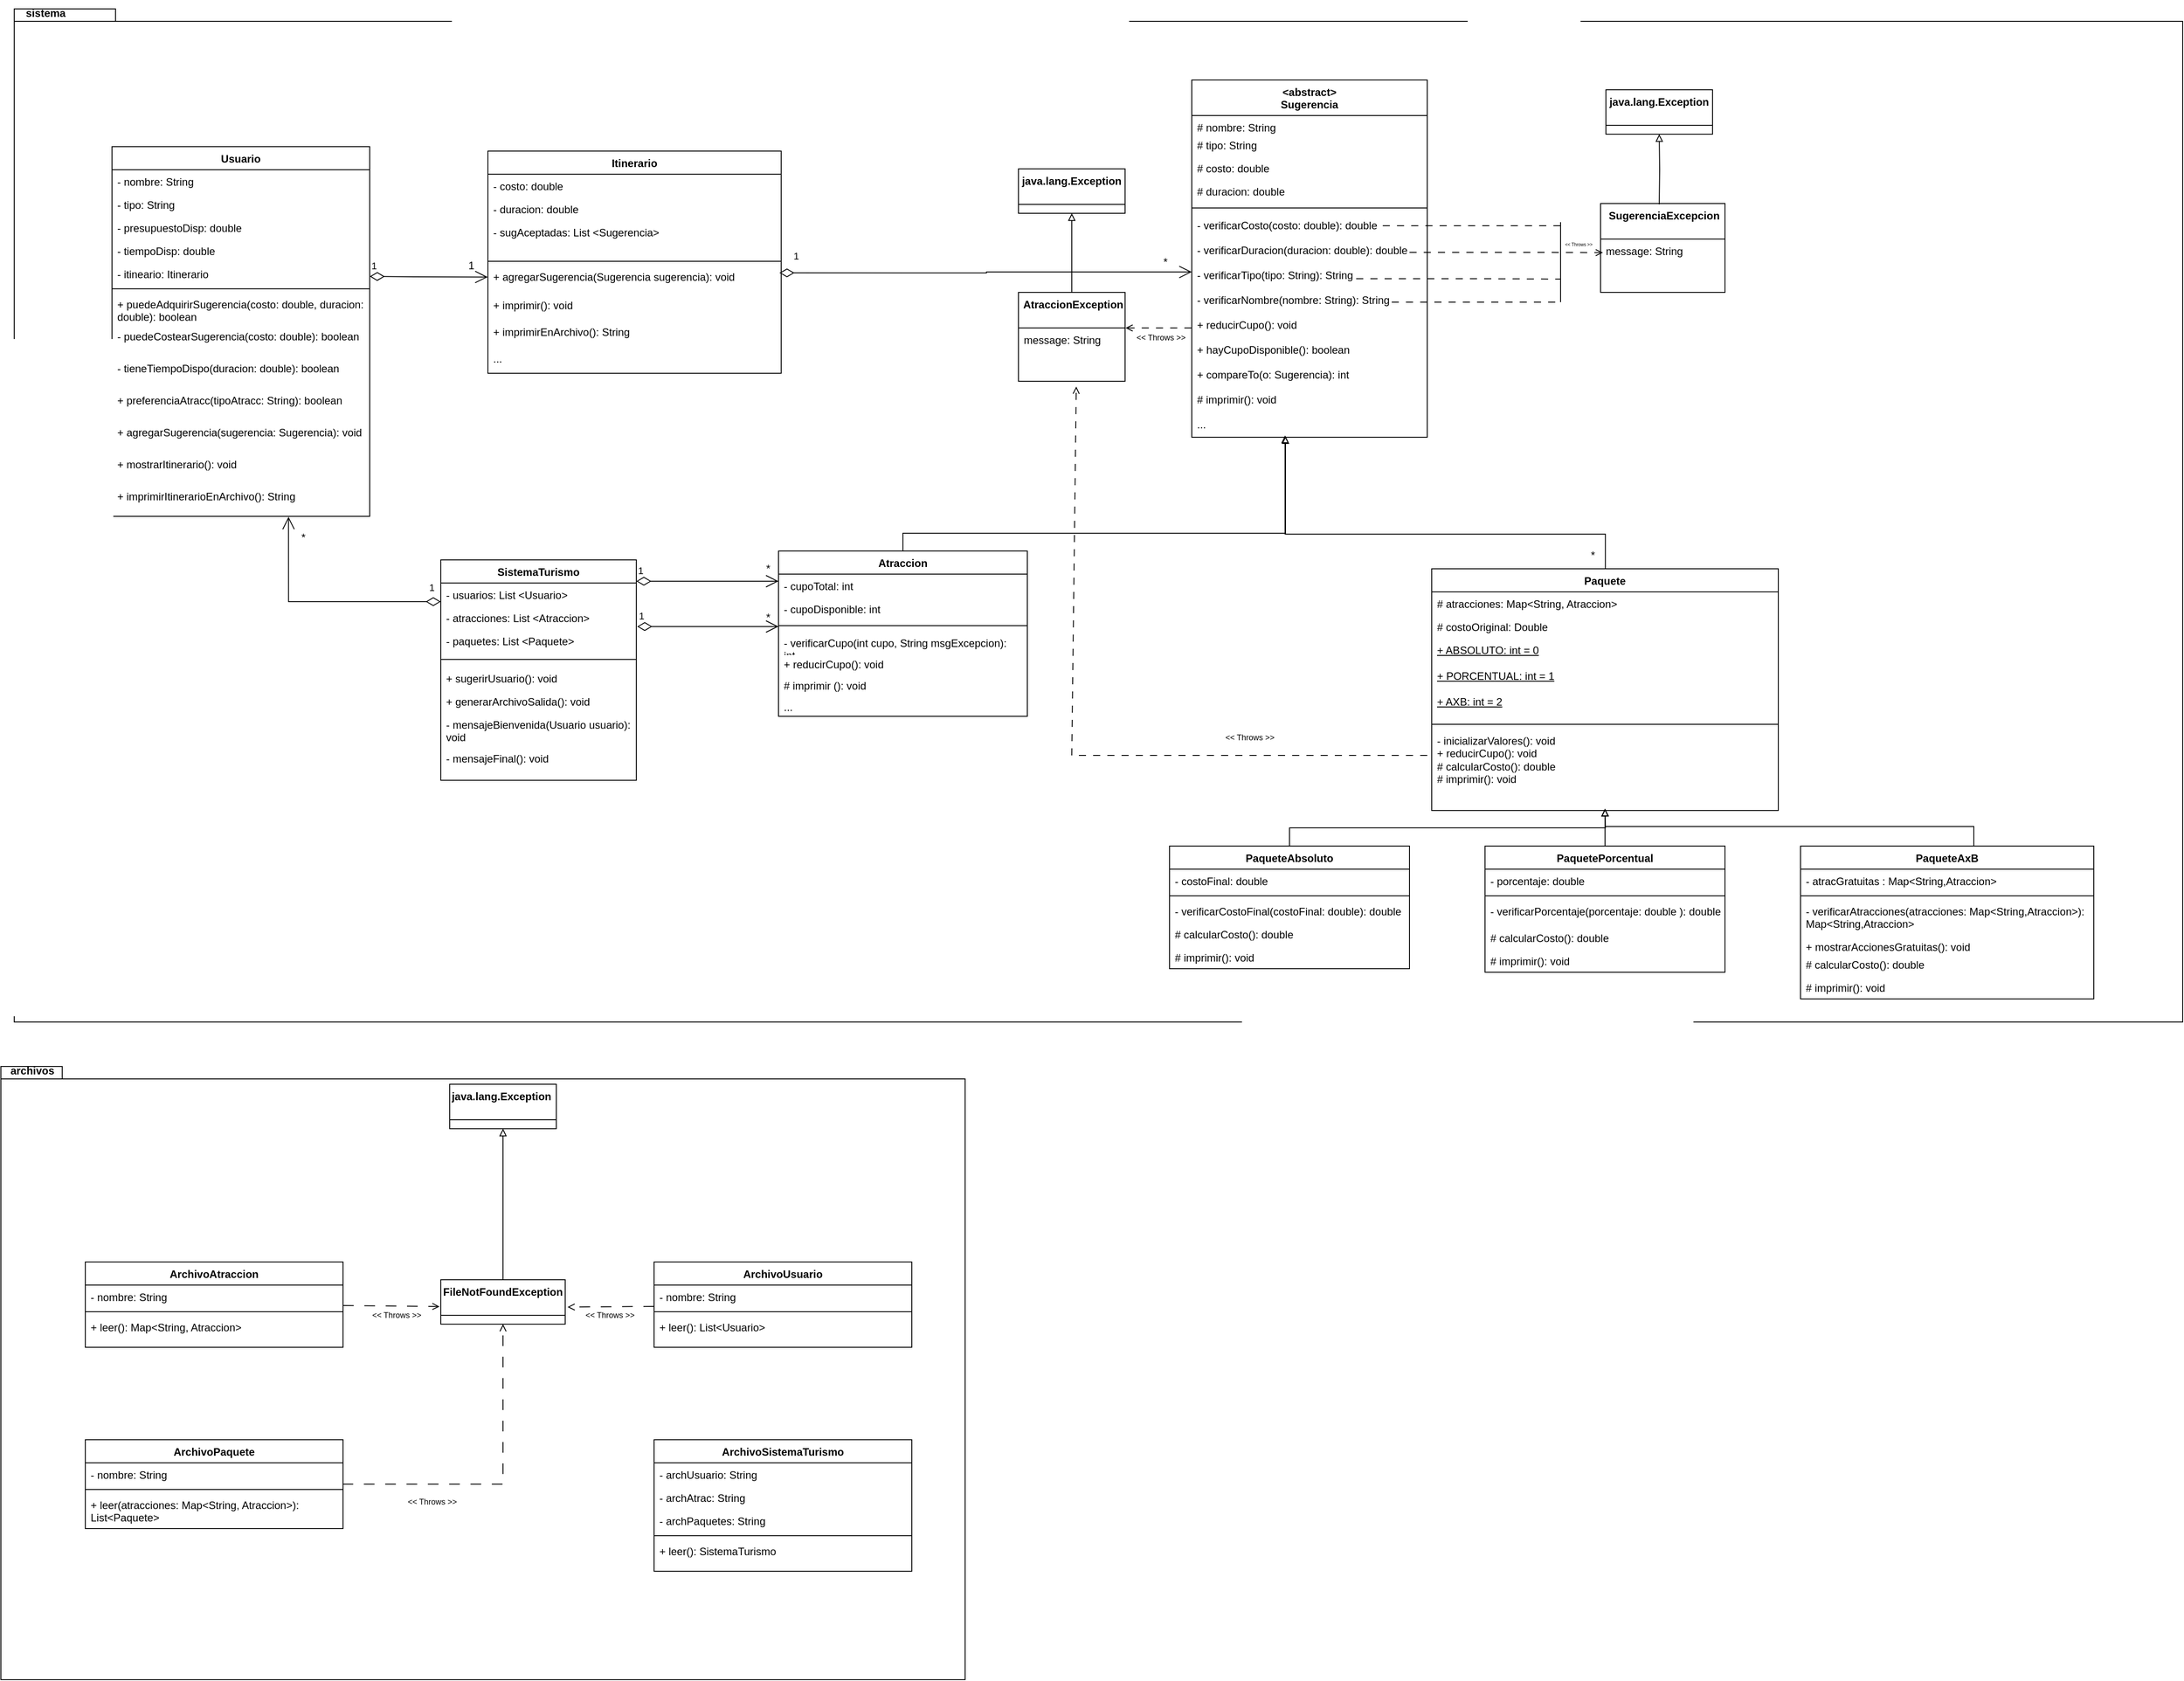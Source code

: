 <mxfile version="21.3.8" type="device">
  <diagram name="Página-1" id="zfhsK-t_AqIhORZ7-OIf">
    <mxGraphModel dx="2047" dy="2200" grid="1" gridSize="10" guides="1" tooltips="1" connect="1" arrows="1" fold="1" page="1" pageScale="1" pageWidth="827" pageHeight="1169" math="0" shadow="0">
      <root>
        <mxCell id="0" />
        <mxCell id="1" parent="0" />
        <mxCell id="rkkIT5SI69sFuCTqhvpq-124" value="" style="shape=folder;fontStyle=1;spacingTop=10;tabWidth=40;tabHeight=14;tabPosition=left;html=1;whiteSpace=wrap;" vertex="1" parent="1">
          <mxGeometry x="-800" y="-340" width="2440" height="1140" as="geometry" />
        </mxCell>
        <mxCell id="wiUr7QaK6GoX3xYaMNJQ-2" value="&amp;lt;abstract&amp;gt;&lt;br&gt;Sugerencia" style="swimlane;fontStyle=1;align=center;verticalAlign=top;childLayout=stackLayout;horizontal=1;startSize=40;horizontalStack=0;resizeParent=1;resizeParentMax=0;resizeLast=0;collapsible=1;marginBottom=0;whiteSpace=wrap;html=1;" parent="1" vertex="1">
          <mxGeometry x="525" y="-260" width="265" height="402" as="geometry" />
        </mxCell>
        <mxCell id="wiUr7QaK6GoX3xYaMNJQ-3" value="# nombre: String" style="text;strokeColor=none;fillColor=none;align=left;verticalAlign=top;spacingLeft=4;spacingRight=4;overflow=hidden;rotatable=0;points=[[0,0.5],[1,0.5]];portConstraint=eastwest;whiteSpace=wrap;html=1;" parent="wiUr7QaK6GoX3xYaMNJQ-2" vertex="1">
          <mxGeometry y="40" width="265" height="20" as="geometry" />
        </mxCell>
        <mxCell id="wiUr7QaK6GoX3xYaMNJQ-6" value="# tipo: String" style="text;strokeColor=none;fillColor=none;align=left;verticalAlign=top;spacingLeft=4;spacingRight=4;overflow=hidden;rotatable=0;points=[[0,0.5],[1,0.5]];portConstraint=eastwest;whiteSpace=wrap;html=1;" parent="wiUr7QaK6GoX3xYaMNJQ-2" vertex="1">
          <mxGeometry y="60" width="265" height="26" as="geometry" />
        </mxCell>
        <mxCell id="wiUr7QaK6GoX3xYaMNJQ-56" value="# costo: double" style="text;strokeColor=none;fillColor=none;align=left;verticalAlign=top;spacingLeft=4;spacingRight=4;overflow=hidden;rotatable=0;points=[[0,0.5],[1,0.5]];portConstraint=eastwest;whiteSpace=wrap;html=1;" parent="wiUr7QaK6GoX3xYaMNJQ-2" vertex="1">
          <mxGeometry y="86" width="265" height="26" as="geometry" />
        </mxCell>
        <mxCell id="rkkIT5SI69sFuCTqhvpq-83" value="# duracion: double" style="text;strokeColor=none;fillColor=none;align=left;verticalAlign=top;spacingLeft=4;spacingRight=4;overflow=hidden;rotatable=0;points=[[0,0.5],[1,0.5]];portConstraint=eastwest;whiteSpace=wrap;html=1;" vertex="1" parent="wiUr7QaK6GoX3xYaMNJQ-2">
          <mxGeometry y="112" width="265" height="26" as="geometry" />
        </mxCell>
        <mxCell id="wiUr7QaK6GoX3xYaMNJQ-4" value="" style="line;strokeWidth=1;fillColor=none;align=left;verticalAlign=middle;spacingTop=-1;spacingLeft=3;spacingRight=3;rotatable=0;labelPosition=right;points=[];portConstraint=eastwest;strokeColor=inherit;" parent="wiUr7QaK6GoX3xYaMNJQ-2" vertex="1">
          <mxGeometry y="138" width="265" height="12" as="geometry" />
        </mxCell>
        <mxCell id="wiUr7QaK6GoX3xYaMNJQ-5" value="- verificarCosto(costo: double): double" style="text;strokeColor=none;fillColor=none;align=left;verticalAlign=top;spacingLeft=4;spacingRight=4;overflow=hidden;rotatable=0;points=[[0,0.5],[1,0.5]];portConstraint=eastwest;whiteSpace=wrap;html=1;" parent="wiUr7QaK6GoX3xYaMNJQ-2" vertex="1">
          <mxGeometry y="150" width="265" height="28" as="geometry" />
        </mxCell>
        <mxCell id="rkkIT5SI69sFuCTqhvpq-84" value="- verificarDuracion(duracion: double): double" style="text;strokeColor=none;fillColor=none;align=left;verticalAlign=top;spacingLeft=4;spacingRight=4;overflow=hidden;rotatable=0;points=[[0,0.5],[1,0.5]];portConstraint=eastwest;whiteSpace=wrap;html=1;" vertex="1" parent="wiUr7QaK6GoX3xYaMNJQ-2">
          <mxGeometry y="178" width="265" height="28" as="geometry" />
        </mxCell>
        <mxCell id="rkkIT5SI69sFuCTqhvpq-86" value="- verificarTipo(tipo: String): String" style="text;strokeColor=none;fillColor=none;align=left;verticalAlign=top;spacingLeft=4;spacingRight=4;overflow=hidden;rotatable=0;points=[[0,0.5],[1,0.5]];portConstraint=eastwest;whiteSpace=wrap;html=1;" vertex="1" parent="wiUr7QaK6GoX3xYaMNJQ-2">
          <mxGeometry y="206" width="265" height="28" as="geometry" />
        </mxCell>
        <mxCell id="rkkIT5SI69sFuCTqhvpq-87" value="- verificarNombre(nombre: String): String" style="text;strokeColor=none;fillColor=none;align=left;verticalAlign=top;spacingLeft=4;spacingRight=4;overflow=hidden;rotatable=0;points=[[0,0.5],[1,0.5]];portConstraint=eastwest;whiteSpace=wrap;html=1;" vertex="1" parent="wiUr7QaK6GoX3xYaMNJQ-2">
          <mxGeometry y="234" width="265" height="28" as="geometry" />
        </mxCell>
        <mxCell id="rkkIT5SI69sFuCTqhvpq-88" value="+ reducirCupo(): void" style="text;strokeColor=none;fillColor=none;align=left;verticalAlign=top;spacingLeft=4;spacingRight=4;overflow=hidden;rotatable=0;points=[[0,0.5],[1,0.5]];portConstraint=eastwest;whiteSpace=wrap;html=1;" vertex="1" parent="wiUr7QaK6GoX3xYaMNJQ-2">
          <mxGeometry y="262" width="265" height="28" as="geometry" />
        </mxCell>
        <mxCell id="rkkIT5SI69sFuCTqhvpq-89" value="+ hayCupoDisponible(): boolean" style="text;strokeColor=none;fillColor=none;align=left;verticalAlign=top;spacingLeft=4;spacingRight=4;overflow=hidden;rotatable=0;points=[[0,0.5],[1,0.5]];portConstraint=eastwest;whiteSpace=wrap;html=1;" vertex="1" parent="wiUr7QaK6GoX3xYaMNJQ-2">
          <mxGeometry y="290" width="265" height="28" as="geometry" />
        </mxCell>
        <mxCell id="rkkIT5SI69sFuCTqhvpq-90" value="+ compareTo(o: Sugerencia): int" style="text;strokeColor=none;fillColor=none;align=left;verticalAlign=top;spacingLeft=4;spacingRight=4;overflow=hidden;rotatable=0;points=[[0,0.5],[1,0.5]];portConstraint=eastwest;whiteSpace=wrap;html=1;" vertex="1" parent="wiUr7QaK6GoX3xYaMNJQ-2">
          <mxGeometry y="318" width="265" height="28" as="geometry" />
        </mxCell>
        <mxCell id="rkkIT5SI69sFuCTqhvpq-91" value="# imprimir(): void" style="text;strokeColor=none;fillColor=none;align=left;verticalAlign=top;spacingLeft=4;spacingRight=4;overflow=hidden;rotatable=0;points=[[0,0.5],[1,0.5]];portConstraint=eastwest;whiteSpace=wrap;html=1;" vertex="1" parent="wiUr7QaK6GoX3xYaMNJQ-2">
          <mxGeometry y="346" width="265" height="28" as="geometry" />
        </mxCell>
        <mxCell id="wiUr7QaK6GoX3xYaMNJQ-31" style="edgeStyle=orthogonalEdgeStyle;rounded=0;orthogonalLoop=1;jettySize=auto;html=1;exitX=0.501;exitY=0.008;exitDx=0;exitDy=0;endArrow=block;endFill=0;exitPerimeter=0;" parent="wiUr7QaK6GoX3xYaMNJQ-2" edge="1" source="rkkIT5SI69sFuCTqhvpq-43">
          <mxGeometry relative="1" as="geometry">
            <mxPoint x="465" y="530" as="sourcePoint" />
            <mxPoint x="105" y="400" as="targetPoint" />
            <Array as="points">
              <mxPoint x="465" y="511" />
              <mxPoint x="105" y="511" />
            </Array>
          </mxGeometry>
        </mxCell>
        <mxCell id="rkkIT5SI69sFuCTqhvpq-92" value="..." style="text;strokeColor=none;fillColor=none;align=left;verticalAlign=top;spacingLeft=4;spacingRight=4;overflow=hidden;rotatable=0;points=[[0,0.5],[1,0.5]];portConstraint=eastwest;whiteSpace=wrap;html=1;" vertex="1" parent="wiUr7QaK6GoX3xYaMNJQ-2">
          <mxGeometry y="374" width="265" height="28" as="geometry" />
        </mxCell>
        <mxCell id="wiUr7QaK6GoX3xYaMNJQ-28" style="edgeStyle=orthogonalEdgeStyle;rounded=0;orthogonalLoop=1;jettySize=auto;html=1;exitX=0.437;exitY=0.008;exitDx=0;exitDy=0;exitPerimeter=0;endArrow=block;endFill=0;entryX=0.398;entryY=0.96;entryDx=0;entryDy=0;entryPerimeter=0;" parent="1" source="rkkIT5SI69sFuCTqhvpq-2" target="rkkIT5SI69sFuCTqhvpq-92" edge="1">
          <mxGeometry relative="1" as="geometry">
            <Array as="points">
              <mxPoint x="200" y="272" />
              <mxPoint x="200" y="250" />
              <mxPoint x="630" y="250" />
            </Array>
            <mxPoint x="180" y="320" as="sourcePoint" />
            <mxPoint x="631" y="120" as="targetPoint" />
          </mxGeometry>
        </mxCell>
        <mxCell id="wiUr7QaK6GoX3xYaMNJQ-47" style="edgeStyle=orthogonalEdgeStyle;rounded=0;orthogonalLoop=1;jettySize=auto;html=1;exitX=0.5;exitY=0;exitDx=0;exitDy=0;entryX=0.5;entryY=1;entryDx=0;entryDy=0;endArrow=block;endFill=0;" parent="1" source="wiUr7QaK6GoX3xYaMNJQ-33" edge="1">
          <mxGeometry relative="1" as="geometry">
            <mxPoint x="990" y="560.0" as="targetPoint" />
          </mxGeometry>
        </mxCell>
        <mxCell id="wiUr7QaK6GoX3xYaMNJQ-33" value="PaqueteAbsoluto" style="swimlane;fontStyle=1;align=center;verticalAlign=top;childLayout=stackLayout;horizontal=1;startSize=26;horizontalStack=0;resizeParent=1;resizeParentMax=0;resizeLast=0;collapsible=1;marginBottom=0;whiteSpace=wrap;html=1;" parent="1" vertex="1">
          <mxGeometry x="500" y="602" width="270" height="138" as="geometry" />
        </mxCell>
        <mxCell id="wiUr7QaK6GoX3xYaMNJQ-35" value="- costoFinal: double" style="text;strokeColor=none;fillColor=none;align=left;verticalAlign=top;spacingLeft=4;spacingRight=4;overflow=hidden;rotatable=0;points=[[0,0.5],[1,0.5]];portConstraint=eastwest;whiteSpace=wrap;html=1;" parent="wiUr7QaK6GoX3xYaMNJQ-33" vertex="1">
          <mxGeometry y="26" width="270" height="26" as="geometry" />
        </mxCell>
        <mxCell id="wiUr7QaK6GoX3xYaMNJQ-36" value="" style="line;strokeWidth=1;fillColor=none;align=left;verticalAlign=middle;spacingTop=-1;spacingLeft=3;spacingRight=3;rotatable=0;labelPosition=right;points=[];portConstraint=eastwest;strokeColor=inherit;" parent="wiUr7QaK6GoX3xYaMNJQ-33" vertex="1">
          <mxGeometry y="52" width="270" height="8" as="geometry" />
        </mxCell>
        <mxCell id="wiUr7QaK6GoX3xYaMNJQ-48" value="- verificarCostoFinal(costoFinal: double): double" style="text;strokeColor=none;fillColor=none;align=left;verticalAlign=top;spacingLeft=4;spacingRight=4;overflow=hidden;rotatable=0;points=[[0,0.5],[1,0.5]];portConstraint=eastwest;whiteSpace=wrap;html=1;" parent="wiUr7QaK6GoX3xYaMNJQ-33" vertex="1">
          <mxGeometry y="60" width="270" height="26" as="geometry" />
        </mxCell>
        <mxCell id="rkkIT5SI69sFuCTqhvpq-55" value="# calcularCosto(): double" style="text;strokeColor=none;fillColor=none;align=left;verticalAlign=top;spacingLeft=4;spacingRight=4;overflow=hidden;rotatable=0;points=[[0,0.5],[1,0.5]];portConstraint=eastwest;whiteSpace=wrap;html=1;" vertex="1" parent="wiUr7QaK6GoX3xYaMNJQ-33">
          <mxGeometry y="86" width="270" height="26" as="geometry" />
        </mxCell>
        <mxCell id="rkkIT5SI69sFuCTqhvpq-56" value="# imprimir(): void" style="text;strokeColor=none;fillColor=none;align=left;verticalAlign=top;spacingLeft=4;spacingRight=4;overflow=hidden;rotatable=0;points=[[0,0.5],[1,0.5]];portConstraint=eastwest;whiteSpace=wrap;html=1;" vertex="1" parent="wiUr7QaK6GoX3xYaMNJQ-33">
          <mxGeometry y="112" width="270" height="26" as="geometry" />
        </mxCell>
        <mxCell id="wiUr7QaK6GoX3xYaMNJQ-45" style="edgeStyle=orthogonalEdgeStyle;rounded=0;orthogonalLoop=1;jettySize=auto;html=1;exitX=0.5;exitY=0;exitDx=0;exitDy=0;entryX=0.5;entryY=1;entryDx=0;entryDy=0;endArrow=block;endFill=0;" parent="1" edge="1">
          <mxGeometry relative="1" as="geometry">
            <mxPoint x="990" y="602" as="sourcePoint" />
            <mxPoint x="990" y="560.0" as="targetPoint" />
          </mxGeometry>
        </mxCell>
        <mxCell id="wiUr7QaK6GoX3xYaMNJQ-46" style="edgeStyle=orthogonalEdgeStyle;rounded=0;orthogonalLoop=1;jettySize=auto;html=1;endArrow=block;endFill=0;exitX=0.597;exitY=0.003;exitDx=0;exitDy=0;exitPerimeter=0;" parent="1" source="rkkIT5SI69sFuCTqhvpq-63" edge="1">
          <mxGeometry relative="1" as="geometry">
            <mxPoint x="1530" y="610" as="sourcePoint" />
            <mxPoint x="990" y="560" as="targetPoint" />
            <Array as="points">
              <mxPoint x="1406" y="603" />
              <mxPoint x="1406" y="610" />
              <mxPoint x="1405" y="610" />
              <mxPoint x="1405" y="580" />
              <mxPoint x="990" y="580" />
            </Array>
          </mxGeometry>
        </mxCell>
        <mxCell id="wiUr7QaK6GoX3xYaMNJQ-60" value="SistemaTurismo" style="swimlane;fontStyle=1;align=center;verticalAlign=top;childLayout=stackLayout;horizontal=1;startSize=26;horizontalStack=0;resizeParent=1;resizeParentMax=0;resizeLast=0;collapsible=1;marginBottom=0;whiteSpace=wrap;html=1;" parent="1" vertex="1">
          <mxGeometry x="-320" y="280" width="220" height="248" as="geometry" />
        </mxCell>
        <mxCell id="rkkIT5SI69sFuCTqhvpq-119" value="- usuarios: List &amp;lt;Usuario&amp;gt;" style="text;strokeColor=none;fillColor=none;align=left;verticalAlign=top;spacingLeft=4;spacingRight=4;overflow=hidden;rotatable=0;points=[[0,0.5],[1,0.5]];portConstraint=eastwest;whiteSpace=wrap;html=1;" vertex="1" parent="wiUr7QaK6GoX3xYaMNJQ-60">
          <mxGeometry y="26" width="220" height="26" as="geometry" />
        </mxCell>
        <mxCell id="rkkIT5SI69sFuCTqhvpq-121" value="- atracciones: List &amp;lt;Atraccion&amp;gt;" style="text;strokeColor=none;fillColor=none;align=left;verticalAlign=top;spacingLeft=4;spacingRight=4;overflow=hidden;rotatable=0;points=[[0,0.5],[1,0.5]];portConstraint=eastwest;whiteSpace=wrap;html=1;" vertex="1" parent="wiUr7QaK6GoX3xYaMNJQ-60">
          <mxGeometry y="52" width="220" height="26" as="geometry" />
        </mxCell>
        <mxCell id="rkkIT5SI69sFuCTqhvpq-122" value="- paquetes: List &amp;lt;Paquete&amp;gt;" style="text;strokeColor=none;fillColor=none;align=left;verticalAlign=top;spacingLeft=4;spacingRight=4;overflow=hidden;rotatable=0;points=[[0,0.5],[1,0.5]];portConstraint=eastwest;whiteSpace=wrap;html=1;" vertex="1" parent="wiUr7QaK6GoX3xYaMNJQ-60">
          <mxGeometry y="78" width="220" height="26" as="geometry" />
        </mxCell>
        <mxCell id="wiUr7QaK6GoX3xYaMNJQ-63" value="" style="line;strokeWidth=1;fillColor=none;align=left;verticalAlign=middle;spacingTop=-1;spacingLeft=3;spacingRight=3;rotatable=0;labelPosition=right;points=[];portConstraint=eastwest;strokeColor=inherit;" parent="wiUr7QaK6GoX3xYaMNJQ-60" vertex="1">
          <mxGeometry y="104" width="220" height="16" as="geometry" />
        </mxCell>
        <mxCell id="rkkIT5SI69sFuCTqhvpq-120" value="+ sugerirUsuario(): void" style="text;strokeColor=none;fillColor=none;align=left;verticalAlign=top;spacingLeft=4;spacingRight=4;overflow=hidden;rotatable=0;points=[[0,0.5],[1,0.5]];portConstraint=eastwest;whiteSpace=wrap;html=1;" vertex="1" parent="wiUr7QaK6GoX3xYaMNJQ-60">
          <mxGeometry y="120" width="220" height="26" as="geometry" />
        </mxCell>
        <mxCell id="wiUr7QaK6GoX3xYaMNJQ-64" value="+ generarArchivoSalida(): void" style="text;strokeColor=none;fillColor=none;align=left;verticalAlign=top;spacingLeft=4;spacingRight=4;overflow=hidden;rotatable=0;points=[[0,0.5],[1,0.5]];portConstraint=eastwest;whiteSpace=wrap;html=1;" parent="wiUr7QaK6GoX3xYaMNJQ-60" vertex="1">
          <mxGeometry y="146" width="220" height="26" as="geometry" />
        </mxCell>
        <mxCell id="wiUr7QaK6GoX3xYaMNJQ-65" value="- mensajeBienvenida(Usuario usuario): void" style="text;strokeColor=none;fillColor=none;align=left;verticalAlign=top;spacingLeft=4;spacingRight=4;overflow=hidden;rotatable=0;points=[[0,0.5],[1,0.5]];portConstraint=eastwest;whiteSpace=wrap;html=1;" parent="wiUr7QaK6GoX3xYaMNJQ-60" vertex="1">
          <mxGeometry y="172" width="220" height="38" as="geometry" />
        </mxCell>
        <mxCell id="rkkIT5SI69sFuCTqhvpq-123" value="- mensajeFinal(): void" style="text;strokeColor=none;fillColor=none;align=left;verticalAlign=top;spacingLeft=4;spacingRight=4;overflow=hidden;rotatable=0;points=[[0,0.5],[1,0.5]];portConstraint=eastwest;whiteSpace=wrap;html=1;" vertex="1" parent="wiUr7QaK6GoX3xYaMNJQ-60">
          <mxGeometry y="210" width="220" height="38" as="geometry" />
        </mxCell>
        <mxCell id="wiUr7QaK6GoX3xYaMNJQ-66" value="1" style="endArrow=open;html=1;endSize=12;startArrow=diamondThin;startSize=14;startFill=0;edgeStyle=orthogonalEdgeStyle;align=left;verticalAlign=bottom;rounded=0;" parent="1" edge="1">
          <mxGeometry x="-1" y="3" relative="1" as="geometry">
            <mxPoint x="-100" y="304" as="sourcePoint" />
            <mxPoint x="60" y="304" as="targetPoint" />
          </mxGeometry>
        </mxCell>
        <mxCell id="wiUr7QaK6GoX3xYaMNJQ-68" value="*" style="text;html=1;align=center;verticalAlign=middle;resizable=0;points=[];autosize=1;strokeColor=none;fillColor=none;" parent="1" vertex="1">
          <mxGeometry x="33" y="275" width="30" height="30" as="geometry" />
        </mxCell>
        <mxCell id="wiUr7QaK6GoX3xYaMNJQ-70" value="1" style="endArrow=open;html=1;endSize=12;startArrow=diamondThin;startSize=14;startFill=0;edgeStyle=orthogonalEdgeStyle;align=left;verticalAlign=bottom;rounded=0;" parent="1" edge="1">
          <mxGeometry x="-1" y="3" relative="1" as="geometry">
            <mxPoint x="-99" y="355" as="sourcePoint" />
            <mxPoint x="60" y="355" as="targetPoint" />
            <Array as="points" />
          </mxGeometry>
        </mxCell>
        <mxCell id="wiUr7QaK6GoX3xYaMNJQ-71" value="*" style="text;html=1;align=center;verticalAlign=middle;resizable=0;points=[];autosize=1;strokeColor=none;fillColor=none;" parent="1" vertex="1">
          <mxGeometry x="961" y="260" width="30" height="30" as="geometry" />
        </mxCell>
        <mxCell id="wiUr7QaK6GoX3xYaMNJQ-73" value="Usuario" style="swimlane;fontStyle=1;align=center;verticalAlign=top;childLayout=stackLayout;horizontal=1;startSize=26;horizontalStack=0;resizeParent=1;resizeParentMax=0;resizeLast=0;collapsible=1;marginBottom=0;whiteSpace=wrap;html=1;" parent="1" vertex="1">
          <mxGeometry x="-690" y="-185" width="290" height="416" as="geometry" />
        </mxCell>
        <mxCell id="wiUr7QaK6GoX3xYaMNJQ-74" value="- nombre: String" style="text;strokeColor=none;fillColor=none;align=left;verticalAlign=top;spacingLeft=4;spacingRight=4;overflow=hidden;rotatable=0;points=[[0,0.5],[1,0.5]];portConstraint=eastwest;whiteSpace=wrap;html=1;" parent="wiUr7QaK6GoX3xYaMNJQ-73" vertex="1">
          <mxGeometry y="26" width="290" height="26" as="geometry" />
        </mxCell>
        <mxCell id="wiUr7QaK6GoX3xYaMNJQ-75" value="- tipo: String" style="text;strokeColor=none;fillColor=none;align=left;verticalAlign=top;spacingLeft=4;spacingRight=4;overflow=hidden;rotatable=0;points=[[0,0.5],[1,0.5]];portConstraint=eastwest;whiteSpace=wrap;html=1;" parent="wiUr7QaK6GoX3xYaMNJQ-73" vertex="1">
          <mxGeometry y="52" width="290" height="26" as="geometry" />
        </mxCell>
        <mxCell id="wiUr7QaK6GoX3xYaMNJQ-76" value="- presupuestoDisp: double" style="text;strokeColor=none;fillColor=none;align=left;verticalAlign=top;spacingLeft=4;spacingRight=4;overflow=hidden;rotatable=0;points=[[0,0.5],[1,0.5]];portConstraint=eastwest;whiteSpace=wrap;html=1;" parent="wiUr7QaK6GoX3xYaMNJQ-73" vertex="1">
          <mxGeometry y="78" width="290" height="26" as="geometry" />
        </mxCell>
        <mxCell id="wiUr7QaK6GoX3xYaMNJQ-77" value="- tiempoDisp: double" style="text;strokeColor=none;fillColor=none;align=left;verticalAlign=top;spacingLeft=4;spacingRight=4;overflow=hidden;rotatable=0;points=[[0,0.5],[1,0.5]];portConstraint=eastwest;whiteSpace=wrap;html=1;" parent="wiUr7QaK6GoX3xYaMNJQ-73" vertex="1">
          <mxGeometry y="104" width="290" height="26" as="geometry" />
        </mxCell>
        <mxCell id="rkkIT5SI69sFuCTqhvpq-110" value="- itineario: Itinerario" style="text;strokeColor=none;fillColor=none;align=left;verticalAlign=top;spacingLeft=4;spacingRight=4;overflow=hidden;rotatable=0;points=[[0,0.5],[1,0.5]];portConstraint=eastwest;whiteSpace=wrap;html=1;" vertex="1" parent="wiUr7QaK6GoX3xYaMNJQ-73">
          <mxGeometry y="130" width="290" height="26" as="geometry" />
        </mxCell>
        <mxCell id="wiUr7QaK6GoX3xYaMNJQ-78" value="" style="line;strokeWidth=1;fillColor=none;align=left;verticalAlign=middle;spacingTop=-1;spacingLeft=3;spacingRight=3;rotatable=0;labelPosition=right;points=[];portConstraint=eastwest;strokeColor=inherit;" parent="wiUr7QaK6GoX3xYaMNJQ-73" vertex="1">
          <mxGeometry y="156" width="290" height="8" as="geometry" />
        </mxCell>
        <mxCell id="wiUr7QaK6GoX3xYaMNJQ-79" value="+ puedeAdquirirSugerencia(costo: double, duracion: double): boolean" style="text;strokeColor=none;fillColor=none;align=left;verticalAlign=top;spacingLeft=4;spacingRight=4;overflow=hidden;rotatable=0;points=[[0,0.5],[1,0.5]];portConstraint=eastwest;whiteSpace=wrap;html=1;" parent="wiUr7QaK6GoX3xYaMNJQ-73" vertex="1">
          <mxGeometry y="164" width="290" height="36" as="geometry" />
        </mxCell>
        <mxCell id="rkkIT5SI69sFuCTqhvpq-111" value="- puedeCostearSugerencia(costo: double): boolean" style="text;strokeColor=none;fillColor=none;align=left;verticalAlign=top;spacingLeft=4;spacingRight=4;overflow=hidden;rotatable=0;points=[[0,0.5],[1,0.5]];portConstraint=eastwest;whiteSpace=wrap;html=1;" vertex="1" parent="wiUr7QaK6GoX3xYaMNJQ-73">
          <mxGeometry y="200" width="290" height="36" as="geometry" />
        </mxCell>
        <mxCell id="rkkIT5SI69sFuCTqhvpq-112" value="- tieneTiempoDispo(duracion: double): boolean" style="text;strokeColor=none;fillColor=none;align=left;verticalAlign=top;spacingLeft=4;spacingRight=4;overflow=hidden;rotatable=0;points=[[0,0.5],[1,0.5]];portConstraint=eastwest;whiteSpace=wrap;html=1;" vertex="1" parent="wiUr7QaK6GoX3xYaMNJQ-73">
          <mxGeometry y="236" width="290" height="36" as="geometry" />
        </mxCell>
        <mxCell id="rkkIT5SI69sFuCTqhvpq-113" value="+ preferenciaAtracc(tipoAtracc: String): boolean" style="text;strokeColor=none;fillColor=none;align=left;verticalAlign=top;spacingLeft=4;spacingRight=4;overflow=hidden;rotatable=0;points=[[0,0.5],[1,0.5]];portConstraint=eastwest;whiteSpace=wrap;html=1;" vertex="1" parent="wiUr7QaK6GoX3xYaMNJQ-73">
          <mxGeometry y="272" width="290" height="36" as="geometry" />
        </mxCell>
        <mxCell id="rkkIT5SI69sFuCTqhvpq-114" value="+ agregarSugerencia(sugerencia: Sugerencia): void" style="text;strokeColor=none;fillColor=none;align=left;verticalAlign=top;spacingLeft=4;spacingRight=4;overflow=hidden;rotatable=0;points=[[0,0.5],[1,0.5]];portConstraint=eastwest;whiteSpace=wrap;html=1;" vertex="1" parent="wiUr7QaK6GoX3xYaMNJQ-73">
          <mxGeometry y="308" width="290" height="36" as="geometry" />
        </mxCell>
        <mxCell id="rkkIT5SI69sFuCTqhvpq-115" value="+ mostrarItinerario(): void" style="text;strokeColor=none;fillColor=none;align=left;verticalAlign=top;spacingLeft=4;spacingRight=4;overflow=hidden;rotatable=0;points=[[0,0.5],[1,0.5]];portConstraint=eastwest;whiteSpace=wrap;html=1;" vertex="1" parent="wiUr7QaK6GoX3xYaMNJQ-73">
          <mxGeometry y="344" width="290" height="36" as="geometry" />
        </mxCell>
        <mxCell id="rkkIT5SI69sFuCTqhvpq-116" value="+ imprimirItinerarioEnArchivo(): String" style="text;strokeColor=none;fillColor=none;align=left;verticalAlign=top;spacingLeft=4;spacingRight=4;overflow=hidden;rotatable=0;points=[[0,0.5],[1,0.5]];portConstraint=eastwest;whiteSpace=wrap;html=1;" vertex="1" parent="wiUr7QaK6GoX3xYaMNJQ-73">
          <mxGeometry y="380" width="290" height="36" as="geometry" />
        </mxCell>
        <mxCell id="wiUr7QaK6GoX3xYaMNJQ-80" value="1" style="endArrow=open;html=1;endSize=12;startArrow=diamondThin;startSize=14;startFill=0;edgeStyle=orthogonalEdgeStyle;align=left;verticalAlign=bottom;rounded=0;exitX=0.994;exitY=0.283;exitDx=0;exitDy=0;exitPerimeter=0;entryX=0;entryY=0.358;entryDx=0;entryDy=0;entryPerimeter=0;" parent="1" target="rkkIT5SI69sFuCTqhvpq-86" edge="1" source="rkkIT5SI69sFuCTqhvpq-37">
          <mxGeometry x="-0.943" y="10" relative="1" as="geometry">
            <mxPoint x="70" y="-40" as="sourcePoint" />
            <mxPoint x="430" y="-40" as="targetPoint" />
            <Array as="points" />
            <mxPoint as="offset" />
          </mxGeometry>
        </mxCell>
        <mxCell id="wiUr7QaK6GoX3xYaMNJQ-82" value="*" style="text;html=1;align=center;verticalAlign=middle;resizable=0;points=[];autosize=1;strokeColor=none;fillColor=none;" parent="1" vertex="1">
          <mxGeometry x="-490" y="240" width="30" height="30" as="geometry" />
        </mxCell>
        <mxCell id="wiUr7QaK6GoX3xYaMNJQ-83" value="*" style="text;html=1;align=center;verticalAlign=middle;resizable=0;points=[];autosize=1;strokeColor=none;fillColor=none;" parent="1" vertex="1">
          <mxGeometry x="480" y="-70" width="30" height="30" as="geometry" />
        </mxCell>
        <mxCell id="wiUr7QaK6GoX3xYaMNJQ-100" value="1" style="endArrow=open;html=1;endSize=12;startArrow=diamondThin;startSize=14;startFill=0;edgeStyle=orthogonalEdgeStyle;align=left;verticalAlign=bottom;rounded=0;entryX=1.125;entryY=0.926;entryDx=0;entryDy=0;entryPerimeter=0;" parent="1" edge="1" target="wiUr7QaK6GoX3xYaMNJQ-101">
          <mxGeometry x="-1" y="3" relative="1" as="geometry">
            <mxPoint x="-400" y="-39" as="sourcePoint" />
            <mxPoint x="-280" y="-39" as="targetPoint" />
          </mxGeometry>
        </mxCell>
        <mxCell id="wiUr7QaK6GoX3xYaMNJQ-101" value="1" style="text;html=1;align=center;verticalAlign=middle;resizable=0;points=[];autosize=1;strokeColor=none;fillColor=none;" parent="1" vertex="1">
          <mxGeometry x="-301" y="-66" width="30" height="30" as="geometry" />
        </mxCell>
        <mxCell id="wiUr7QaK6GoX3xYaMNJQ-103" value="1" style="endArrow=open;html=1;endSize=12;startArrow=diamondThin;startSize=14;startFill=0;edgeStyle=orthogonalEdgeStyle;align=left;verticalAlign=bottom;rounded=0;entryX=0.685;entryY=1.013;entryDx=0;entryDy=0;entryPerimeter=0;" parent="1" edge="1" target="rkkIT5SI69sFuCTqhvpq-116">
          <mxGeometry x="-0.885" y="-7" relative="1" as="geometry">
            <mxPoint x="-320" y="327" as="sourcePoint" />
            <mxPoint x="-490" y="290" as="targetPoint" />
            <Array as="points">
              <mxPoint x="-491" y="327" />
            </Array>
            <mxPoint as="offset" />
          </mxGeometry>
        </mxCell>
        <mxCell id="rkkIT5SI69sFuCTqhvpq-2" value="Atraccion" style="swimlane;fontStyle=1;align=center;verticalAlign=top;childLayout=stackLayout;horizontal=1;startSize=26;horizontalStack=0;resizeParent=1;resizeParentMax=0;resizeLast=0;collapsible=1;marginBottom=0;whiteSpace=wrap;html=1;" vertex="1" parent="1">
          <mxGeometry x="60" y="270" width="280" height="186" as="geometry" />
        </mxCell>
        <mxCell id="rkkIT5SI69sFuCTqhvpq-3" value="- cupoTotal: int&amp;nbsp;" style="text;strokeColor=none;fillColor=none;align=left;verticalAlign=top;spacingLeft=4;spacingRight=4;overflow=hidden;rotatable=0;points=[[0,0.5],[1,0.5]];portConstraint=eastwest;whiteSpace=wrap;html=1;" vertex="1" parent="rkkIT5SI69sFuCTqhvpq-2">
          <mxGeometry y="26" width="280" height="26" as="geometry" />
        </mxCell>
        <mxCell id="rkkIT5SI69sFuCTqhvpq-4" value="- cupoDisponible: int" style="text;strokeColor=none;fillColor=none;align=left;verticalAlign=top;spacingLeft=4;spacingRight=4;overflow=hidden;rotatable=0;points=[[0,0.5],[1,0.5]];portConstraint=eastwest;whiteSpace=wrap;html=1;" vertex="1" parent="rkkIT5SI69sFuCTqhvpq-2">
          <mxGeometry y="52" width="280" height="26" as="geometry" />
        </mxCell>
        <mxCell id="rkkIT5SI69sFuCTqhvpq-5" value="" style="line;strokeWidth=1;fillColor=none;align=left;verticalAlign=middle;spacingTop=-1;spacingLeft=3;spacingRight=3;rotatable=0;labelPosition=right;points=[];portConstraint=eastwest;strokeColor=inherit;" vertex="1" parent="rkkIT5SI69sFuCTqhvpq-2">
          <mxGeometry y="78" width="280" height="12" as="geometry" />
        </mxCell>
        <mxCell id="rkkIT5SI69sFuCTqhvpq-8" value="- verificarCupo(int cupo, String msgExcepcion): int&amp;nbsp;" style="text;strokeColor=none;fillColor=none;align=left;verticalAlign=top;spacingLeft=4;spacingRight=4;overflow=hidden;rotatable=0;points=[[0,0.5],[1,0.5]];portConstraint=eastwest;whiteSpace=wrap;html=1;" vertex="1" parent="rkkIT5SI69sFuCTqhvpq-2">
          <mxGeometry y="90" width="280" height="24" as="geometry" />
        </mxCell>
        <mxCell id="rkkIT5SI69sFuCTqhvpq-6" value="+ reducirCupo(): void" style="text;strokeColor=none;fillColor=none;align=left;verticalAlign=top;spacingLeft=4;spacingRight=4;overflow=hidden;rotatable=0;points=[[0,0.5],[1,0.5]];portConstraint=eastwest;whiteSpace=wrap;html=1;" vertex="1" parent="rkkIT5SI69sFuCTqhvpq-2">
          <mxGeometry y="114" width="280" height="24" as="geometry" />
        </mxCell>
        <mxCell id="rkkIT5SI69sFuCTqhvpq-26" value="# imprimir (): void" style="text;strokeColor=none;fillColor=none;align=left;verticalAlign=top;spacingLeft=4;spacingRight=4;overflow=hidden;rotatable=0;points=[[0,0.5],[1,0.5]];portConstraint=eastwest;whiteSpace=wrap;html=1;" vertex="1" parent="rkkIT5SI69sFuCTqhvpq-2">
          <mxGeometry y="138" width="280" height="24" as="geometry" />
        </mxCell>
        <mxCell id="rkkIT5SI69sFuCTqhvpq-32" value="..." style="text;strokeColor=none;fillColor=none;align=left;verticalAlign=top;spacingLeft=4;spacingRight=4;overflow=hidden;rotatable=0;points=[[0,0.5],[1,0.5]];portConstraint=eastwest;whiteSpace=wrap;html=1;" vertex="1" parent="rkkIT5SI69sFuCTqhvpq-2">
          <mxGeometry y="162" width="280" height="24" as="geometry" />
        </mxCell>
        <mxCell id="rkkIT5SI69sFuCTqhvpq-190" style="edgeStyle=orthogonalEdgeStyle;rounded=0;orthogonalLoop=1;jettySize=auto;html=1;entryX=0.5;entryY=1;entryDx=0;entryDy=0;endArrow=block;endFill=0;" edge="1" parent="1" source="rkkIT5SI69sFuCTqhvpq-15" target="rkkIT5SI69sFuCTqhvpq-188">
          <mxGeometry relative="1" as="geometry" />
        </mxCell>
        <mxCell id="rkkIT5SI69sFuCTqhvpq-15" value="&amp;nbsp;AtraccionException" style="swimlane;fontStyle=1;align=center;verticalAlign=top;childLayout=stackLayout;horizontal=1;startSize=40;horizontalStack=0;resizeParent=1;resizeParentMax=0;resizeLast=0;collapsible=1;marginBottom=0;whiteSpace=wrap;html=1;" vertex="1" parent="1">
          <mxGeometry x="330" y="-21" width="120" height="100" as="geometry" />
        </mxCell>
        <mxCell id="rkkIT5SI69sFuCTqhvpq-16" value="message: String&lt;br&gt;" style="text;strokeColor=none;fillColor=none;align=left;verticalAlign=top;spacingLeft=4;spacingRight=4;overflow=hidden;rotatable=0;points=[[0,0.5],[1,0.5]];portConstraint=eastwest;whiteSpace=wrap;html=1;" vertex="1" parent="rkkIT5SI69sFuCTqhvpq-15">
          <mxGeometry y="40" width="120" height="60" as="geometry" />
        </mxCell>
        <mxCell id="rkkIT5SI69sFuCTqhvpq-29" value="" style="endArrow=none;html=1;rounded=0;endFill=0;exitX=1.004;exitY=0.001;exitDx=0;exitDy=0;exitPerimeter=0;entryX=0.019;entryY=0.609;entryDx=0;entryDy=0;entryPerimeter=0;startArrow=open;startFill=0;dashed=1;dashPattern=8 8;" edge="1" parent="1" source="rkkIT5SI69sFuCTqhvpq-16" target="rkkIT5SI69sFuCTqhvpq-88">
          <mxGeometry width="50" height="50" relative="1" as="geometry">
            <mxPoint x="430" y="360" as="sourcePoint" />
            <mxPoint x="440" y="390" as="targetPoint" />
            <Array as="points" />
          </mxGeometry>
        </mxCell>
        <mxCell id="rkkIT5SI69sFuCTqhvpq-30" value="&amp;lt;&amp;lt; Throws &amp;gt;&amp;gt;" style="text;html=1;align=center;verticalAlign=middle;resizable=0;points=[];autosize=1;strokeColor=none;fillColor=none;fontSize=9;" vertex="1" parent="1">
          <mxGeometry x="450" y="20" width="80" height="20" as="geometry" />
        </mxCell>
        <mxCell id="rkkIT5SI69sFuCTqhvpq-33" value="Itinerario" style="swimlane;fontStyle=1;align=center;verticalAlign=top;childLayout=stackLayout;horizontal=1;startSize=26;horizontalStack=0;resizeParent=1;resizeParentMax=0;resizeLast=0;collapsible=1;marginBottom=0;whiteSpace=wrap;html=1;" vertex="1" parent="1">
          <mxGeometry x="-267" y="-180" width="330" height="250" as="geometry" />
        </mxCell>
        <mxCell id="rkkIT5SI69sFuCTqhvpq-34" value="- costo: double" style="text;strokeColor=none;fillColor=none;align=left;verticalAlign=top;spacingLeft=4;spacingRight=4;overflow=hidden;rotatable=0;points=[[0,0.5],[1,0.5]];portConstraint=eastwest;whiteSpace=wrap;html=1;" vertex="1" parent="rkkIT5SI69sFuCTqhvpq-33">
          <mxGeometry y="26" width="330" height="26" as="geometry" />
        </mxCell>
        <mxCell id="rkkIT5SI69sFuCTqhvpq-35" value="- duracion: double" style="text;strokeColor=none;fillColor=none;align=left;verticalAlign=top;spacingLeft=4;spacingRight=4;overflow=hidden;rotatable=0;points=[[0,0.5],[1,0.5]];portConstraint=eastwest;whiteSpace=wrap;html=1;" vertex="1" parent="rkkIT5SI69sFuCTqhvpq-33">
          <mxGeometry y="52" width="330" height="26" as="geometry" />
        </mxCell>
        <mxCell id="rkkIT5SI69sFuCTqhvpq-38" value="- sugAceptadas: List &amp;lt;Sugerencia&amp;gt;" style="text;strokeColor=none;fillColor=none;align=left;verticalAlign=top;spacingLeft=4;spacingRight=4;overflow=hidden;rotatable=0;points=[[0,0.5],[1,0.5]];portConstraint=eastwest;whiteSpace=wrap;html=1;" vertex="1" parent="rkkIT5SI69sFuCTqhvpq-33">
          <mxGeometry y="78" width="330" height="42" as="geometry" />
        </mxCell>
        <mxCell id="rkkIT5SI69sFuCTqhvpq-36" value="" style="line;strokeWidth=1;fillColor=none;align=left;verticalAlign=middle;spacingTop=-1;spacingLeft=3;spacingRight=3;rotatable=0;labelPosition=right;points=[];portConstraint=eastwest;strokeColor=inherit;" vertex="1" parent="rkkIT5SI69sFuCTqhvpq-33">
          <mxGeometry y="120" width="330" height="8" as="geometry" />
        </mxCell>
        <mxCell id="rkkIT5SI69sFuCTqhvpq-37" value="+ agregarSugerencia(Sugerencia sugerencia): void" style="text;strokeColor=none;fillColor=none;align=left;verticalAlign=top;spacingLeft=4;spacingRight=4;overflow=hidden;rotatable=0;points=[[0,0.5],[1,0.5]];portConstraint=eastwest;whiteSpace=wrap;html=1;" vertex="1" parent="rkkIT5SI69sFuCTqhvpq-33">
          <mxGeometry y="128" width="330" height="32" as="geometry" />
        </mxCell>
        <mxCell id="rkkIT5SI69sFuCTqhvpq-39" value="+ imprimir(): void" style="text;strokeColor=none;fillColor=none;align=left;verticalAlign=top;spacingLeft=4;spacingRight=4;overflow=hidden;rotatable=0;points=[[0,0.5],[1,0.5]];portConstraint=eastwest;whiteSpace=wrap;html=1;" vertex="1" parent="rkkIT5SI69sFuCTqhvpq-33">
          <mxGeometry y="160" width="330" height="30" as="geometry" />
        </mxCell>
        <mxCell id="rkkIT5SI69sFuCTqhvpq-40" value="+ imprimirEnArchivo(): String" style="text;strokeColor=none;fillColor=none;align=left;verticalAlign=top;spacingLeft=4;spacingRight=4;overflow=hidden;rotatable=0;points=[[0,0.5],[1,0.5]];portConstraint=eastwest;whiteSpace=wrap;html=1;" vertex="1" parent="rkkIT5SI69sFuCTqhvpq-33">
          <mxGeometry y="190" width="330" height="30" as="geometry" />
        </mxCell>
        <mxCell id="rkkIT5SI69sFuCTqhvpq-41" value="..." style="text;strokeColor=none;fillColor=none;align=left;verticalAlign=top;spacingLeft=4;spacingRight=4;overflow=hidden;rotatable=0;points=[[0,0.5],[1,0.5]];portConstraint=eastwest;whiteSpace=wrap;html=1;" vertex="1" parent="rkkIT5SI69sFuCTqhvpq-33">
          <mxGeometry y="220" width="330" height="30" as="geometry" />
        </mxCell>
        <mxCell id="rkkIT5SI69sFuCTqhvpq-43" value="Paquete" style="swimlane;fontStyle=1;align=center;verticalAlign=top;childLayout=stackLayout;horizontal=1;startSize=26;horizontalStack=0;resizeParent=1;resizeParentMax=0;resizeLast=0;collapsible=1;marginBottom=0;whiteSpace=wrap;html=1;" vertex="1" parent="1">
          <mxGeometry x="795" y="290" width="390" height="272" as="geometry" />
        </mxCell>
        <mxCell id="rkkIT5SI69sFuCTqhvpq-44" value="# atracciones: Map&amp;lt;String, Atraccion&amp;gt;" style="text;strokeColor=none;fillColor=none;align=left;verticalAlign=top;spacingLeft=4;spacingRight=4;overflow=hidden;rotatable=0;points=[[0,0.5],[1,0.5]];portConstraint=eastwest;whiteSpace=wrap;html=1;" vertex="1" parent="rkkIT5SI69sFuCTqhvpq-43">
          <mxGeometry y="26" width="390" height="26" as="geometry" />
        </mxCell>
        <mxCell id="rkkIT5SI69sFuCTqhvpq-45" value="# costoOriginal: Double" style="text;strokeColor=none;fillColor=none;align=left;verticalAlign=top;spacingLeft=4;spacingRight=4;overflow=hidden;rotatable=0;points=[[0,0.5],[1,0.5]];portConstraint=eastwest;whiteSpace=wrap;html=1;" vertex="1" parent="rkkIT5SI69sFuCTqhvpq-43">
          <mxGeometry y="52" width="390" height="26" as="geometry" />
        </mxCell>
        <mxCell id="rkkIT5SI69sFuCTqhvpq-46" value="&lt;u&gt;+ ABSOLUTO: int = 0&lt;br&gt;&lt;br&gt;+ PORCENTUAL: int = 1&lt;br&gt;&lt;br&gt;+ AXB: int = 2&lt;/u&gt;" style="text;strokeColor=none;fillColor=none;align=left;verticalAlign=top;spacingLeft=4;spacingRight=4;overflow=hidden;rotatable=0;points=[[0,0.5],[1,0.5]];portConstraint=eastwest;whiteSpace=wrap;html=1;" vertex="1" parent="rkkIT5SI69sFuCTqhvpq-43">
          <mxGeometry y="78" width="390" height="92" as="geometry" />
        </mxCell>
        <mxCell id="rkkIT5SI69sFuCTqhvpq-47" value="" style="line;strokeWidth=1;fillColor=none;align=left;verticalAlign=middle;spacingTop=-1;spacingLeft=3;spacingRight=3;rotatable=0;labelPosition=right;points=[];portConstraint=eastwest;strokeColor=inherit;" vertex="1" parent="rkkIT5SI69sFuCTqhvpq-43">
          <mxGeometry y="170" width="390" height="10" as="geometry" />
        </mxCell>
        <mxCell id="rkkIT5SI69sFuCTqhvpq-213" value="" style="endArrow=open;html=1;rounded=0;endFill=0;entryX=0.542;entryY=1.1;entryDx=0;entryDy=0;entryPerimeter=0;dashed=1;dashPattern=8 8;" edge="1" parent="rkkIT5SI69sFuCTqhvpq-43" target="rkkIT5SI69sFuCTqhvpq-16">
          <mxGeometry width="50" height="50" relative="1" as="geometry">
            <mxPoint x="-5" y="210" as="sourcePoint" />
            <mxPoint x="343" y="210" as="targetPoint" />
            <Array as="points">
              <mxPoint x="-405" y="210" />
            </Array>
          </mxGeometry>
        </mxCell>
        <mxCell id="rkkIT5SI69sFuCTqhvpq-54" value="- inicializarValores(): void&lt;br&gt;+ reducirCupo(): void&lt;br&gt;# calcularCosto(): double&amp;nbsp;&lt;br&gt;# imprimir(): void" style="text;strokeColor=none;fillColor=none;align=left;verticalAlign=top;spacingLeft=4;spacingRight=4;overflow=hidden;rotatable=0;points=[[0,0.5],[1,0.5]];portConstraint=eastwest;whiteSpace=wrap;html=1;" vertex="1" parent="rkkIT5SI69sFuCTqhvpq-43">
          <mxGeometry y="180" width="390" height="92" as="geometry" />
        </mxCell>
        <mxCell id="rkkIT5SI69sFuCTqhvpq-57" value="PaquetePorcentual" style="swimlane;fontStyle=1;align=center;verticalAlign=top;childLayout=stackLayout;horizontal=1;startSize=26;horizontalStack=0;resizeParent=1;resizeParentMax=0;resizeLast=0;collapsible=1;marginBottom=0;whiteSpace=wrap;html=1;" vertex="1" parent="1">
          <mxGeometry x="855" y="602" width="270" height="142" as="geometry" />
        </mxCell>
        <mxCell id="rkkIT5SI69sFuCTqhvpq-58" value="- porcentaje: double" style="text;strokeColor=none;fillColor=none;align=left;verticalAlign=top;spacingLeft=4;spacingRight=4;overflow=hidden;rotatable=0;points=[[0,0.5],[1,0.5]];portConstraint=eastwest;whiteSpace=wrap;html=1;" vertex="1" parent="rkkIT5SI69sFuCTqhvpq-57">
          <mxGeometry y="26" width="270" height="26" as="geometry" />
        </mxCell>
        <mxCell id="rkkIT5SI69sFuCTqhvpq-59" value="" style="line;strokeWidth=1;fillColor=none;align=left;verticalAlign=middle;spacingTop=-1;spacingLeft=3;spacingRight=3;rotatable=0;labelPosition=right;points=[];portConstraint=eastwest;strokeColor=inherit;" vertex="1" parent="rkkIT5SI69sFuCTqhvpq-57">
          <mxGeometry y="52" width="270" height="8" as="geometry" />
        </mxCell>
        <mxCell id="rkkIT5SI69sFuCTqhvpq-60" value="- verificarPorcentaje(porcentaje: double ): double" style="text;strokeColor=none;fillColor=none;align=left;verticalAlign=top;spacingLeft=4;spacingRight=4;overflow=hidden;rotatable=0;points=[[0,0.5],[1,0.5]];portConstraint=eastwest;whiteSpace=wrap;html=1;" vertex="1" parent="rkkIT5SI69sFuCTqhvpq-57">
          <mxGeometry y="60" width="270" height="30" as="geometry" />
        </mxCell>
        <mxCell id="rkkIT5SI69sFuCTqhvpq-61" value="# calcularCosto(): double" style="text;strokeColor=none;fillColor=none;align=left;verticalAlign=top;spacingLeft=4;spacingRight=4;overflow=hidden;rotatable=0;points=[[0,0.5],[1,0.5]];portConstraint=eastwest;whiteSpace=wrap;html=1;" vertex="1" parent="rkkIT5SI69sFuCTqhvpq-57">
          <mxGeometry y="90" width="270" height="26" as="geometry" />
        </mxCell>
        <mxCell id="rkkIT5SI69sFuCTqhvpq-62" value="# imprimir(): void" style="text;strokeColor=none;fillColor=none;align=left;verticalAlign=top;spacingLeft=4;spacingRight=4;overflow=hidden;rotatable=0;points=[[0,0.5],[1,0.5]];portConstraint=eastwest;whiteSpace=wrap;html=1;" vertex="1" parent="rkkIT5SI69sFuCTqhvpq-57">
          <mxGeometry y="116" width="270" height="26" as="geometry" />
        </mxCell>
        <mxCell id="rkkIT5SI69sFuCTqhvpq-63" value="PaqueteAxB" style="swimlane;fontStyle=1;align=center;verticalAlign=top;childLayout=stackLayout;horizontal=1;startSize=26;horizontalStack=0;resizeParent=1;resizeParentMax=0;resizeLast=0;collapsible=1;marginBottom=0;whiteSpace=wrap;html=1;" vertex="1" parent="1">
          <mxGeometry x="1210" y="602" width="330" height="172" as="geometry" />
        </mxCell>
        <mxCell id="rkkIT5SI69sFuCTqhvpq-64" value="- atracGratuitas : Map&amp;lt;String,Atraccion&amp;gt;" style="text;strokeColor=none;fillColor=none;align=left;verticalAlign=top;spacingLeft=4;spacingRight=4;overflow=hidden;rotatable=0;points=[[0,0.5],[1,0.5]];portConstraint=eastwest;whiteSpace=wrap;html=1;" vertex="1" parent="rkkIT5SI69sFuCTqhvpq-63">
          <mxGeometry y="26" width="330" height="26" as="geometry" />
        </mxCell>
        <mxCell id="rkkIT5SI69sFuCTqhvpq-65" value="" style="line;strokeWidth=1;fillColor=none;align=left;verticalAlign=middle;spacingTop=-1;spacingLeft=3;spacingRight=3;rotatable=0;labelPosition=right;points=[];portConstraint=eastwest;strokeColor=inherit;" vertex="1" parent="rkkIT5SI69sFuCTqhvpq-63">
          <mxGeometry y="52" width="330" height="8" as="geometry" />
        </mxCell>
        <mxCell id="rkkIT5SI69sFuCTqhvpq-66" value="- verificarAtracciones(atracciones: Map&amp;lt;String,Atraccion&amp;gt;): Map&amp;lt;String,Atraccion&amp;gt;" style="text;strokeColor=none;fillColor=none;align=left;verticalAlign=top;spacingLeft=4;spacingRight=4;overflow=hidden;rotatable=0;points=[[0,0.5],[1,0.5]];portConstraint=eastwest;whiteSpace=wrap;html=1;" vertex="1" parent="rkkIT5SI69sFuCTqhvpq-63">
          <mxGeometry y="60" width="330" height="40" as="geometry" />
        </mxCell>
        <mxCell id="rkkIT5SI69sFuCTqhvpq-72" value="+ mostrarAccionesGratuitas(): void" style="text;strokeColor=none;fillColor=none;align=left;verticalAlign=top;spacingLeft=4;spacingRight=4;overflow=hidden;rotatable=0;points=[[0,0.5],[1,0.5]];portConstraint=eastwest;whiteSpace=wrap;html=1;" vertex="1" parent="rkkIT5SI69sFuCTqhvpq-63">
          <mxGeometry y="100" width="330" height="20" as="geometry" />
        </mxCell>
        <mxCell id="rkkIT5SI69sFuCTqhvpq-67" value="# calcularCosto(): double" style="text;strokeColor=none;fillColor=none;align=left;verticalAlign=top;spacingLeft=4;spacingRight=4;overflow=hidden;rotatable=0;points=[[0,0.5],[1,0.5]];portConstraint=eastwest;whiteSpace=wrap;html=1;" vertex="1" parent="rkkIT5SI69sFuCTqhvpq-63">
          <mxGeometry y="120" width="330" height="26" as="geometry" />
        </mxCell>
        <mxCell id="rkkIT5SI69sFuCTqhvpq-68" value="# imprimir(): void" style="text;strokeColor=none;fillColor=none;align=left;verticalAlign=top;spacingLeft=4;spacingRight=4;overflow=hidden;rotatable=0;points=[[0,0.5],[1,0.5]];portConstraint=eastwest;whiteSpace=wrap;html=1;" vertex="1" parent="rkkIT5SI69sFuCTqhvpq-63">
          <mxGeometry y="146" width="330" height="26" as="geometry" />
        </mxCell>
        <mxCell id="rkkIT5SI69sFuCTqhvpq-93" value="&amp;nbsp;SugerenciaExcepcion" style="swimlane;fontStyle=1;align=center;verticalAlign=top;childLayout=stackLayout;horizontal=1;startSize=40;horizontalStack=0;resizeParent=1;resizeParentMax=0;resizeLast=0;collapsible=1;marginBottom=0;whiteSpace=wrap;html=1;" vertex="1" parent="1">
          <mxGeometry x="985" y="-121" width="140" height="100" as="geometry" />
        </mxCell>
        <mxCell id="rkkIT5SI69sFuCTqhvpq-94" value="message: String&lt;br&gt;" style="text;strokeColor=none;fillColor=none;align=left;verticalAlign=top;spacingLeft=4;spacingRight=4;overflow=hidden;rotatable=0;points=[[0,0.5],[1,0.5]];portConstraint=eastwest;whiteSpace=wrap;html=1;" vertex="1" parent="rkkIT5SI69sFuCTqhvpq-93">
          <mxGeometry y="40" width="140" height="60" as="geometry" />
        </mxCell>
        <mxCell id="rkkIT5SI69sFuCTqhvpq-96" value="&amp;lt;&amp;lt; Throws &amp;gt;&amp;gt;" style="text;html=1;align=center;verticalAlign=middle;resizable=0;points=[];autosize=1;strokeColor=none;fillColor=none;fontSize=5;" vertex="1" parent="1">
          <mxGeometry x="935" y="-86" width="50" height="20" as="geometry" />
        </mxCell>
        <mxCell id="rkkIT5SI69sFuCTqhvpq-97" value="" style="endArrow=none;html=1;rounded=0;endFill=0;exitX=0.811;exitY=0.5;exitDx=0;exitDy=0;exitPerimeter=0;dashed=1;dashPattern=8 8;" edge="1" parent="1" source="wiUr7QaK6GoX3xYaMNJQ-5">
          <mxGeometry width="50" height="50" relative="1" as="geometry">
            <mxPoint x="790" y="-101" as="sourcePoint" />
            <mxPoint x="940" y="-96" as="targetPoint" />
            <Array as="points">
              <mxPoint x="890" y="-96" />
            </Array>
          </mxGeometry>
        </mxCell>
        <mxCell id="rkkIT5SI69sFuCTqhvpq-100" value="" style="endArrow=open;html=1;rounded=0;endFill=0;exitX=0.811;exitY=0.5;exitDx=0;exitDy=0;exitPerimeter=0;entryX=0.019;entryY=0.255;entryDx=0;entryDy=0;entryPerimeter=0;dashed=1;dashPattern=8 8;" edge="1" parent="1" target="rkkIT5SI69sFuCTqhvpq-94">
          <mxGeometry width="50" height="50" relative="1" as="geometry">
            <mxPoint x="770" y="-66" as="sourcePoint" />
            <mxPoint x="980" y="-66" as="targetPoint" />
            <Array as="points">
              <mxPoint x="920" y="-66" />
            </Array>
          </mxGeometry>
        </mxCell>
        <mxCell id="rkkIT5SI69sFuCTqhvpq-101" value="" style="endArrow=none;html=1;rounded=0;endFill=0;exitX=0.811;exitY=0.5;exitDx=0;exitDy=0;exitPerimeter=0;dashed=1;dashPattern=8 8;" edge="1" parent="1">
          <mxGeometry width="50" height="50" relative="1" as="geometry">
            <mxPoint x="710" y="-36.34" as="sourcePoint" />
            <mxPoint x="940" y="-36" as="targetPoint" />
            <Array as="points">
              <mxPoint x="860" y="-36.34" />
            </Array>
          </mxGeometry>
        </mxCell>
        <mxCell id="rkkIT5SI69sFuCTqhvpq-103" value="" style="endArrow=none;html=1;rounded=0;endFill=0;exitX=0.811;exitY=0.5;exitDx=0;exitDy=0;exitPerimeter=0;dashed=1;dashPattern=8 8;" edge="1" parent="1">
          <mxGeometry width="50" height="50" relative="1" as="geometry">
            <mxPoint x="750" y="-10.0" as="sourcePoint" />
            <mxPoint x="940" y="-10" as="targetPoint" />
            <Array as="points">
              <mxPoint x="900" y="-10.0" />
            </Array>
          </mxGeometry>
        </mxCell>
        <mxCell id="rkkIT5SI69sFuCTqhvpq-104" value="" style="endArrow=none;html=1;rounded=0;endFill=0;dashed=1;dashPattern=12 12;" edge="1" parent="1">
          <mxGeometry width="50" height="50" relative="1" as="geometry">
            <mxPoint x="940" y="-90" as="sourcePoint" />
            <mxPoint x="940" y="-70" as="targetPoint" />
            <Array as="points" />
          </mxGeometry>
        </mxCell>
        <mxCell id="rkkIT5SI69sFuCTqhvpq-105" value="" style="endArrow=none;html=1;rounded=0;endFill=0;" edge="1" parent="1">
          <mxGeometry width="50" height="50" relative="1" as="geometry">
            <mxPoint x="940" y="-100" as="sourcePoint" />
            <mxPoint x="940" y="-10" as="targetPoint" />
            <Array as="points" />
          </mxGeometry>
        </mxCell>
        <mxCell id="rkkIT5SI69sFuCTqhvpq-117" value="*" style="text;html=1;align=center;verticalAlign=middle;resizable=0;points=[];autosize=1;strokeColor=none;fillColor=none;" vertex="1" parent="1">
          <mxGeometry x="33" y="330" width="30" height="30" as="geometry" />
        </mxCell>
        <mxCell id="rkkIT5SI69sFuCTqhvpq-125" value="&lt;b&gt;sistema&lt;/b&gt;" style="text;html=1;align=center;verticalAlign=middle;resizable=0;points=[];autosize=1;strokeColor=none;fillColor=none;" vertex="1" parent="1">
          <mxGeometry x="-800" y="-350" width="70" height="30" as="geometry" />
        </mxCell>
        <mxCell id="rkkIT5SI69sFuCTqhvpq-126" value="" style="shape=folder;fontStyle=1;spacingTop=10;tabWidth=40;tabHeight=14;tabPosition=left;html=1;whiteSpace=wrap;" vertex="1" parent="1">
          <mxGeometry x="-815" y="850" width="1085" height="690" as="geometry" />
        </mxCell>
        <mxCell id="rkkIT5SI69sFuCTqhvpq-127" value="&lt;b&gt;archivos&lt;/b&gt;" style="text;html=1;align=center;verticalAlign=middle;resizable=0;points=[];autosize=1;strokeColor=none;fillColor=none;" vertex="1" parent="1">
          <mxGeometry x="-815" y="840" width="70" height="30" as="geometry" />
        </mxCell>
        <mxCell id="rkkIT5SI69sFuCTqhvpq-128" value="ArchivoAtraccion" style="swimlane;fontStyle=1;align=center;verticalAlign=top;childLayout=stackLayout;horizontal=1;startSize=26;horizontalStack=0;resizeParent=1;resizeParentMax=0;resizeLast=0;collapsible=1;marginBottom=0;whiteSpace=wrap;html=1;" vertex="1" parent="1">
          <mxGeometry x="-720" y="1070" width="290" height="96" as="geometry" />
        </mxCell>
        <mxCell id="rkkIT5SI69sFuCTqhvpq-129" value="- nombre: String" style="text;strokeColor=none;fillColor=none;align=left;verticalAlign=top;spacingLeft=4;spacingRight=4;overflow=hidden;rotatable=0;points=[[0,0.5],[1,0.5]];portConstraint=eastwest;whiteSpace=wrap;html=1;" vertex="1" parent="rkkIT5SI69sFuCTqhvpq-128">
          <mxGeometry y="26" width="290" height="26" as="geometry" />
        </mxCell>
        <mxCell id="rkkIT5SI69sFuCTqhvpq-134" value="" style="line;strokeWidth=1;fillColor=none;align=left;verticalAlign=middle;spacingTop=-1;spacingLeft=3;spacingRight=3;rotatable=0;labelPosition=right;points=[];portConstraint=eastwest;strokeColor=inherit;" vertex="1" parent="rkkIT5SI69sFuCTqhvpq-128">
          <mxGeometry y="52" width="290" height="8" as="geometry" />
        </mxCell>
        <mxCell id="rkkIT5SI69sFuCTqhvpq-135" value="+ leer(): Map&amp;lt;String, Atraccion&amp;gt;&amp;nbsp;" style="text;strokeColor=none;fillColor=none;align=left;verticalAlign=top;spacingLeft=4;spacingRight=4;overflow=hidden;rotatable=0;points=[[0,0.5],[1,0.5]];portConstraint=eastwest;whiteSpace=wrap;html=1;" vertex="1" parent="rkkIT5SI69sFuCTqhvpq-128">
          <mxGeometry y="60" width="290" height="36" as="geometry" />
        </mxCell>
        <mxCell id="rkkIT5SI69sFuCTqhvpq-145" value="java.lang.Exception&amp;nbsp;" style="swimlane;fontStyle=1;align=center;verticalAlign=top;childLayout=stackLayout;horizontal=1;startSize=40;horizontalStack=0;resizeParent=1;resizeParentMax=0;resizeLast=0;collapsible=1;marginBottom=0;whiteSpace=wrap;html=1;" vertex="1" parent="1">
          <mxGeometry x="-310" y="870" width="120" height="50" as="geometry" />
        </mxCell>
        <mxCell id="rkkIT5SI69sFuCTqhvpq-153" style="edgeStyle=orthogonalEdgeStyle;rounded=0;orthogonalLoop=1;jettySize=auto;html=1;entryX=0.5;entryY=1;entryDx=0;entryDy=0;endArrow=block;endFill=0;exitX=0.5;exitY=0;exitDx=0;exitDy=0;" edge="1" parent="1" source="rkkIT5SI69sFuCTqhvpq-217" target="rkkIT5SI69sFuCTqhvpq-145">
          <mxGeometry relative="1" as="geometry">
            <mxPoint x="-250" y="1080.0" as="sourcePoint" />
          </mxGeometry>
        </mxCell>
        <mxCell id="rkkIT5SI69sFuCTqhvpq-151" value="" style="endArrow=open;html=1;rounded=0;endFill=0;dashed=1;dashPattern=12 12;exitX=1.004;exitY=0.001;exitDx=0;exitDy=0;exitPerimeter=0;entryX=-0.01;entryY=0.604;entryDx=0;entryDy=0;entryPerimeter=0;" edge="1" parent="1" target="rkkIT5SI69sFuCTqhvpq-217">
          <mxGeometry width="50" height="50" relative="1" as="geometry">
            <mxPoint x="-430" y="1119" as="sourcePoint" />
            <mxPoint x="-330" y="1120" as="targetPoint" />
            <Array as="points" />
          </mxGeometry>
        </mxCell>
        <mxCell id="rkkIT5SI69sFuCTqhvpq-152" value="&amp;lt;&amp;lt; Throws &amp;gt;&amp;gt;" style="text;html=1;align=center;verticalAlign=middle;resizable=0;points=[];autosize=1;strokeColor=none;fillColor=none;fontSize=9;" vertex="1" parent="1">
          <mxGeometry x="-410" y="1120" width="80" height="20" as="geometry" />
        </mxCell>
        <mxCell id="rkkIT5SI69sFuCTqhvpq-158" value="ArchivoPaquete" style="swimlane;fontStyle=1;align=center;verticalAlign=top;childLayout=stackLayout;horizontal=1;startSize=26;horizontalStack=0;resizeParent=1;resizeParentMax=0;resizeLast=0;collapsible=1;marginBottom=0;whiteSpace=wrap;html=1;" vertex="1" parent="1">
          <mxGeometry x="-720" y="1270" width="290" height="100" as="geometry" />
        </mxCell>
        <mxCell id="rkkIT5SI69sFuCTqhvpq-159" value="- nombre: String" style="text;strokeColor=none;fillColor=none;align=left;verticalAlign=top;spacingLeft=4;spacingRight=4;overflow=hidden;rotatable=0;points=[[0,0.5],[1,0.5]];portConstraint=eastwest;whiteSpace=wrap;html=1;" vertex="1" parent="rkkIT5SI69sFuCTqhvpq-158">
          <mxGeometry y="26" width="290" height="26" as="geometry" />
        </mxCell>
        <mxCell id="rkkIT5SI69sFuCTqhvpq-160" value="" style="line;strokeWidth=1;fillColor=none;align=left;verticalAlign=middle;spacingTop=-1;spacingLeft=3;spacingRight=3;rotatable=0;labelPosition=right;points=[];portConstraint=eastwest;strokeColor=inherit;" vertex="1" parent="rkkIT5SI69sFuCTqhvpq-158">
          <mxGeometry y="52" width="290" height="8" as="geometry" />
        </mxCell>
        <mxCell id="rkkIT5SI69sFuCTqhvpq-161" value="+ leer(atracciones: Map&amp;lt;String, Atraccion&amp;gt;): List&amp;lt;Paquete&amp;gt;&amp;nbsp;" style="text;strokeColor=none;fillColor=none;align=left;verticalAlign=top;spacingLeft=4;spacingRight=4;overflow=hidden;rotatable=0;points=[[0,0.5],[1,0.5]];portConstraint=eastwest;whiteSpace=wrap;html=1;" vertex="1" parent="rkkIT5SI69sFuCTqhvpq-158">
          <mxGeometry y="60" width="290" height="40" as="geometry" />
        </mxCell>
        <mxCell id="rkkIT5SI69sFuCTqhvpq-164" value="" style="endArrow=open;html=1;rounded=0;endFill=0;dashed=1;dashPattern=12 12;entryX=0.5;entryY=1;entryDx=0;entryDy=0;exitX=0.998;exitY=0.923;exitDx=0;exitDy=0;exitPerimeter=0;" edge="1" parent="1" source="rkkIT5SI69sFuCTqhvpq-159">
          <mxGeometry width="50" height="50" relative="1" as="geometry">
            <mxPoint x="-430" y="1330" as="sourcePoint" />
            <mxPoint x="-250" y="1140.0" as="targetPoint" />
            <Array as="points">
              <mxPoint x="-250" y="1320" />
            </Array>
          </mxGeometry>
        </mxCell>
        <mxCell id="rkkIT5SI69sFuCTqhvpq-165" value="&amp;lt;&amp;lt; Throws &amp;gt;&amp;gt;" style="text;html=1;align=center;verticalAlign=middle;resizable=0;points=[];autosize=1;strokeColor=none;fillColor=none;fontSize=9;" vertex="1" parent="1">
          <mxGeometry x="-370" y="1330" width="80" height="20" as="geometry" />
        </mxCell>
        <mxCell id="rkkIT5SI69sFuCTqhvpq-166" value="ArchivoSistemaTurismo" style="swimlane;fontStyle=1;align=center;verticalAlign=top;childLayout=stackLayout;horizontal=1;startSize=26;horizontalStack=0;resizeParent=1;resizeParentMax=0;resizeLast=0;collapsible=1;marginBottom=0;whiteSpace=wrap;html=1;" vertex="1" parent="1">
          <mxGeometry x="-80" y="1270" width="290" height="148" as="geometry" />
        </mxCell>
        <mxCell id="rkkIT5SI69sFuCTqhvpq-167" value="- archUsuario: String" style="text;strokeColor=none;fillColor=none;align=left;verticalAlign=top;spacingLeft=4;spacingRight=4;overflow=hidden;rotatable=0;points=[[0,0.5],[1,0.5]];portConstraint=eastwest;whiteSpace=wrap;html=1;" vertex="1" parent="rkkIT5SI69sFuCTqhvpq-166">
          <mxGeometry y="26" width="290" height="26" as="geometry" />
        </mxCell>
        <mxCell id="rkkIT5SI69sFuCTqhvpq-170" value="- archAtrac: String" style="text;strokeColor=none;fillColor=none;align=left;verticalAlign=top;spacingLeft=4;spacingRight=4;overflow=hidden;rotatable=0;points=[[0,0.5],[1,0.5]];portConstraint=eastwest;whiteSpace=wrap;html=1;" vertex="1" parent="rkkIT5SI69sFuCTqhvpq-166">
          <mxGeometry y="52" width="290" height="26" as="geometry" />
        </mxCell>
        <mxCell id="rkkIT5SI69sFuCTqhvpq-171" value="- archPaquetes: String" style="text;strokeColor=none;fillColor=none;align=left;verticalAlign=top;spacingLeft=4;spacingRight=4;overflow=hidden;rotatable=0;points=[[0,0.5],[1,0.5]];portConstraint=eastwest;whiteSpace=wrap;html=1;" vertex="1" parent="rkkIT5SI69sFuCTqhvpq-166">
          <mxGeometry y="78" width="290" height="26" as="geometry" />
        </mxCell>
        <mxCell id="rkkIT5SI69sFuCTqhvpq-168" value="" style="line;strokeWidth=1;fillColor=none;align=left;verticalAlign=middle;spacingTop=-1;spacingLeft=3;spacingRight=3;rotatable=0;labelPosition=right;points=[];portConstraint=eastwest;strokeColor=inherit;" vertex="1" parent="rkkIT5SI69sFuCTqhvpq-166">
          <mxGeometry y="104" width="290" height="8" as="geometry" />
        </mxCell>
        <mxCell id="rkkIT5SI69sFuCTqhvpq-169" value="+ leer(): SistemaTurismo&amp;nbsp;" style="text;strokeColor=none;fillColor=none;align=left;verticalAlign=top;spacingLeft=4;spacingRight=4;overflow=hidden;rotatable=0;points=[[0,0.5],[1,0.5]];portConstraint=eastwest;whiteSpace=wrap;html=1;" vertex="1" parent="rkkIT5SI69sFuCTqhvpq-166">
          <mxGeometry y="112" width="290" height="36" as="geometry" />
        </mxCell>
        <mxCell id="rkkIT5SI69sFuCTqhvpq-176" value="ArchivoUsuario" style="swimlane;fontStyle=1;align=center;verticalAlign=top;childLayout=stackLayout;horizontal=1;startSize=26;horizontalStack=0;resizeParent=1;resizeParentMax=0;resizeLast=0;collapsible=1;marginBottom=0;whiteSpace=wrap;html=1;" vertex="1" parent="1">
          <mxGeometry x="-80" y="1070" width="290" height="96" as="geometry" />
        </mxCell>
        <mxCell id="rkkIT5SI69sFuCTqhvpq-177" value="- nombre: String" style="text;strokeColor=none;fillColor=none;align=left;verticalAlign=top;spacingLeft=4;spacingRight=4;overflow=hidden;rotatable=0;points=[[0,0.5],[1,0.5]];portConstraint=eastwest;whiteSpace=wrap;html=1;" vertex="1" parent="rkkIT5SI69sFuCTqhvpq-176">
          <mxGeometry y="26" width="290" height="26" as="geometry" />
        </mxCell>
        <mxCell id="rkkIT5SI69sFuCTqhvpq-180" value="" style="line;strokeWidth=1;fillColor=none;align=left;verticalAlign=middle;spacingTop=-1;spacingLeft=3;spacingRight=3;rotatable=0;labelPosition=right;points=[];portConstraint=eastwest;strokeColor=inherit;" vertex="1" parent="rkkIT5SI69sFuCTqhvpq-176">
          <mxGeometry y="52" width="290" height="8" as="geometry" />
        </mxCell>
        <mxCell id="rkkIT5SI69sFuCTqhvpq-181" value="+ leer(): List&amp;lt;Usuario&amp;gt;&amp;nbsp;" style="text;strokeColor=none;fillColor=none;align=left;verticalAlign=top;spacingLeft=4;spacingRight=4;overflow=hidden;rotatable=0;points=[[0,0.5],[1,0.5]];portConstraint=eastwest;whiteSpace=wrap;html=1;" vertex="1" parent="rkkIT5SI69sFuCTqhvpq-176">
          <mxGeometry y="60" width="290" height="36" as="geometry" />
        </mxCell>
        <mxCell id="rkkIT5SI69sFuCTqhvpq-182" value="" style="endArrow=open;html=1;rounded=0;endFill=0;dashed=1;dashPattern=12 12;" edge="1" parent="1">
          <mxGeometry width="50" height="50" relative="1" as="geometry">
            <mxPoint x="-80" y="1120" as="sourcePoint" />
            <mxPoint x="-80" y="1120.5" as="targetPoint" />
            <Array as="points" />
          </mxGeometry>
        </mxCell>
        <mxCell id="rkkIT5SI69sFuCTqhvpq-183" value="&amp;lt;&amp;lt; Throws &amp;gt;&amp;gt;" style="text;html=1;align=center;verticalAlign=middle;resizable=0;points=[];autosize=1;strokeColor=none;fillColor=none;fontSize=9;" vertex="1" parent="1">
          <mxGeometry x="-170" y="1120" width="80" height="20" as="geometry" />
        </mxCell>
        <mxCell id="rkkIT5SI69sFuCTqhvpq-184" value="" style="endArrow=open;html=1;rounded=0;endFill=0;dashed=1;dashPattern=12 12;entryX=1.019;entryY=0.615;entryDx=0;entryDy=0;entryPerimeter=0;" edge="1" parent="1" target="rkkIT5SI69sFuCTqhvpq-217">
          <mxGeometry width="50" height="50" relative="1" as="geometry">
            <mxPoint x="-80" y="1120" as="sourcePoint" />
            <mxPoint x="-190" y="1120" as="targetPoint" />
            <Array as="points" />
          </mxGeometry>
        </mxCell>
        <mxCell id="rkkIT5SI69sFuCTqhvpq-188" value="java.lang.Exception" style="swimlane;fontStyle=1;align=center;verticalAlign=top;childLayout=stackLayout;horizontal=1;startSize=40;horizontalStack=0;resizeParent=1;resizeParentMax=0;resizeLast=0;collapsible=1;marginBottom=0;whiteSpace=wrap;html=1;" vertex="1" parent="1">
          <mxGeometry x="330" y="-160" width="120" height="50" as="geometry" />
        </mxCell>
        <mxCell id="rkkIT5SI69sFuCTqhvpq-199" style="edgeStyle=orthogonalEdgeStyle;rounded=0;orthogonalLoop=1;jettySize=auto;html=1;entryX=0.5;entryY=1;entryDx=0;entryDy=0;endArrow=block;endFill=0;" edge="1" parent="1" target="rkkIT5SI69sFuCTqhvpq-200">
          <mxGeometry relative="1" as="geometry">
            <mxPoint x="1051" y="-120" as="sourcePoint" />
          </mxGeometry>
        </mxCell>
        <mxCell id="rkkIT5SI69sFuCTqhvpq-200" value="java.lang.Exception" style="swimlane;fontStyle=1;align=center;verticalAlign=top;childLayout=stackLayout;horizontal=1;startSize=40;horizontalStack=0;resizeParent=1;resizeParentMax=0;resizeLast=0;collapsible=1;marginBottom=0;whiteSpace=wrap;html=1;" vertex="1" parent="1">
          <mxGeometry x="991" y="-249" width="120" height="50" as="geometry" />
        </mxCell>
        <mxCell id="rkkIT5SI69sFuCTqhvpq-214" value="&amp;lt;&amp;lt; Throws &amp;gt;&amp;gt;" style="text;html=1;align=center;verticalAlign=middle;resizable=0;points=[];autosize=1;strokeColor=none;fillColor=none;fontSize=9;" vertex="1" parent="1">
          <mxGeometry x="550" y="470" width="80" height="20" as="geometry" />
        </mxCell>
        <mxCell id="rkkIT5SI69sFuCTqhvpq-217" value="FileNotFoundException" style="swimlane;fontStyle=1;align=center;verticalAlign=top;childLayout=stackLayout;horizontal=1;startSize=40;horizontalStack=0;resizeParent=1;resizeParentMax=0;resizeLast=0;collapsible=1;marginBottom=0;whiteSpace=wrap;html=1;" vertex="1" parent="1">
          <mxGeometry x="-320" y="1090" width="140" height="50" as="geometry" />
        </mxCell>
      </root>
    </mxGraphModel>
  </diagram>
</mxfile>
